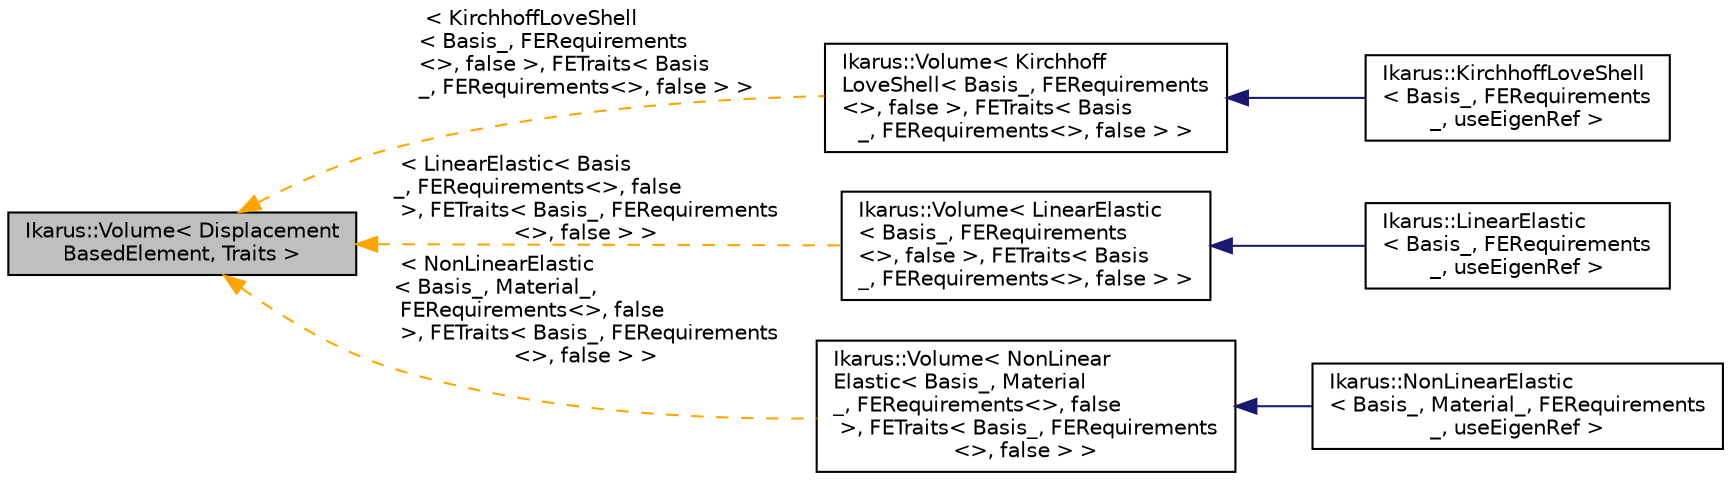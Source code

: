 digraph "Ikarus::Volume&lt; DisplacementBasedElement, Traits &gt;"
{
 // LATEX_PDF_SIZE
  edge [fontname="Helvetica",fontsize="10",labelfontname="Helvetica",labelfontsize="10"];
  node [fontname="Helvetica",fontsize="10",shape=record];
  rankdir="LR";
  Node1 [label="Ikarus::Volume\< Displacement\lBasedElement, Traits \>",height=0.2,width=0.4,color="black", fillcolor="grey75", style="filled", fontcolor="black",tooltip="Volume class represents distributed volume load that can be applied."];
  Node1 -> Node2 [dir="back",color="orange",fontsize="10",style="dashed",label=" \< KirchhoffLoveShell\l\< Basis_, FERequirements\l\<\>, false \>, FETraits\< Basis\l_, FERequirements\<\>, false \> \>" ,fontname="Helvetica"];
  Node2 [label="Ikarus::Volume\< Kirchhoff\lLoveShell\< Basis_, FERequirements\l\<\>, false \>, FETraits\< Basis\l_, FERequirements\<\>, false \> \>",height=0.2,width=0.4,color="black", fillcolor="white", style="filled",URL="$a01306.html",tooltip=" "];
  Node2 -> Node3 [dir="back",color="midnightblue",fontsize="10",style="solid",fontname="Helvetica"];
  Node3 [label="Ikarus::KirchhoffLoveShell\l\< Basis_, FERequirements\l_, useEigenRef \>",height=0.2,width=0.4,color="black", fillcolor="white", style="filled",URL="$a01290.html",tooltip="Kirchhoff-Love shell finite element class."];
  Node1 -> Node4 [dir="back",color="orange",fontsize="10",style="dashed",label=" \< LinearElastic\< Basis\l_, FERequirements\<\>, false\l \>, FETraits\< Basis_, FERequirements\l\<\>, false \> \>" ,fontname="Helvetica"];
  Node4 [label="Ikarus::Volume\< LinearElastic\l\< Basis_, FERequirements\l\<\>, false \>, FETraits\< Basis\l_, FERequirements\<\>, false \> \>",height=0.2,width=0.4,color="black", fillcolor="white", style="filled",URL="$a01306.html",tooltip=" "];
  Node4 -> Node5 [dir="back",color="midnightblue",fontsize="10",style="solid",fontname="Helvetica"];
  Node5 [label="Ikarus::LinearElastic\l\< Basis_, FERequirements\l_, useEigenRef \>",height=0.2,width=0.4,color="black", fillcolor="white", style="filled",URL="$a01298.html",tooltip="LinearElastic class represents a linear elastic finite element."];
  Node1 -> Node6 [dir="back",color="orange",fontsize="10",style="dashed",label=" \< NonLinearElastic\l\< Basis_, Material_,\l FERequirements\<\>, false\l \>, FETraits\< Basis_, FERequirements\l\<\>, false \> \>" ,fontname="Helvetica"];
  Node6 [label="Ikarus::Volume\< NonLinear\lElastic\< Basis_, Material\l_, FERequirements\<\>, false\l \>, FETraits\< Basis_, FERequirements\l\<\>, false \> \>",height=0.2,width=0.4,color="black", fillcolor="white", style="filled",URL="$a01306.html",tooltip=" "];
  Node6 -> Node7 [dir="back",color="midnightblue",fontsize="10",style="solid",fontname="Helvetica"];
  Node7 [label="Ikarus::NonLinearElastic\l\< Basis_, Material_, FERequirements\l_, useEigenRef \>",height=0.2,width=0.4,color="black", fillcolor="white", style="filled",URL="$a01338.html",tooltip="NonLinearElastic class represents a non-linear elastic finite element."];
}
